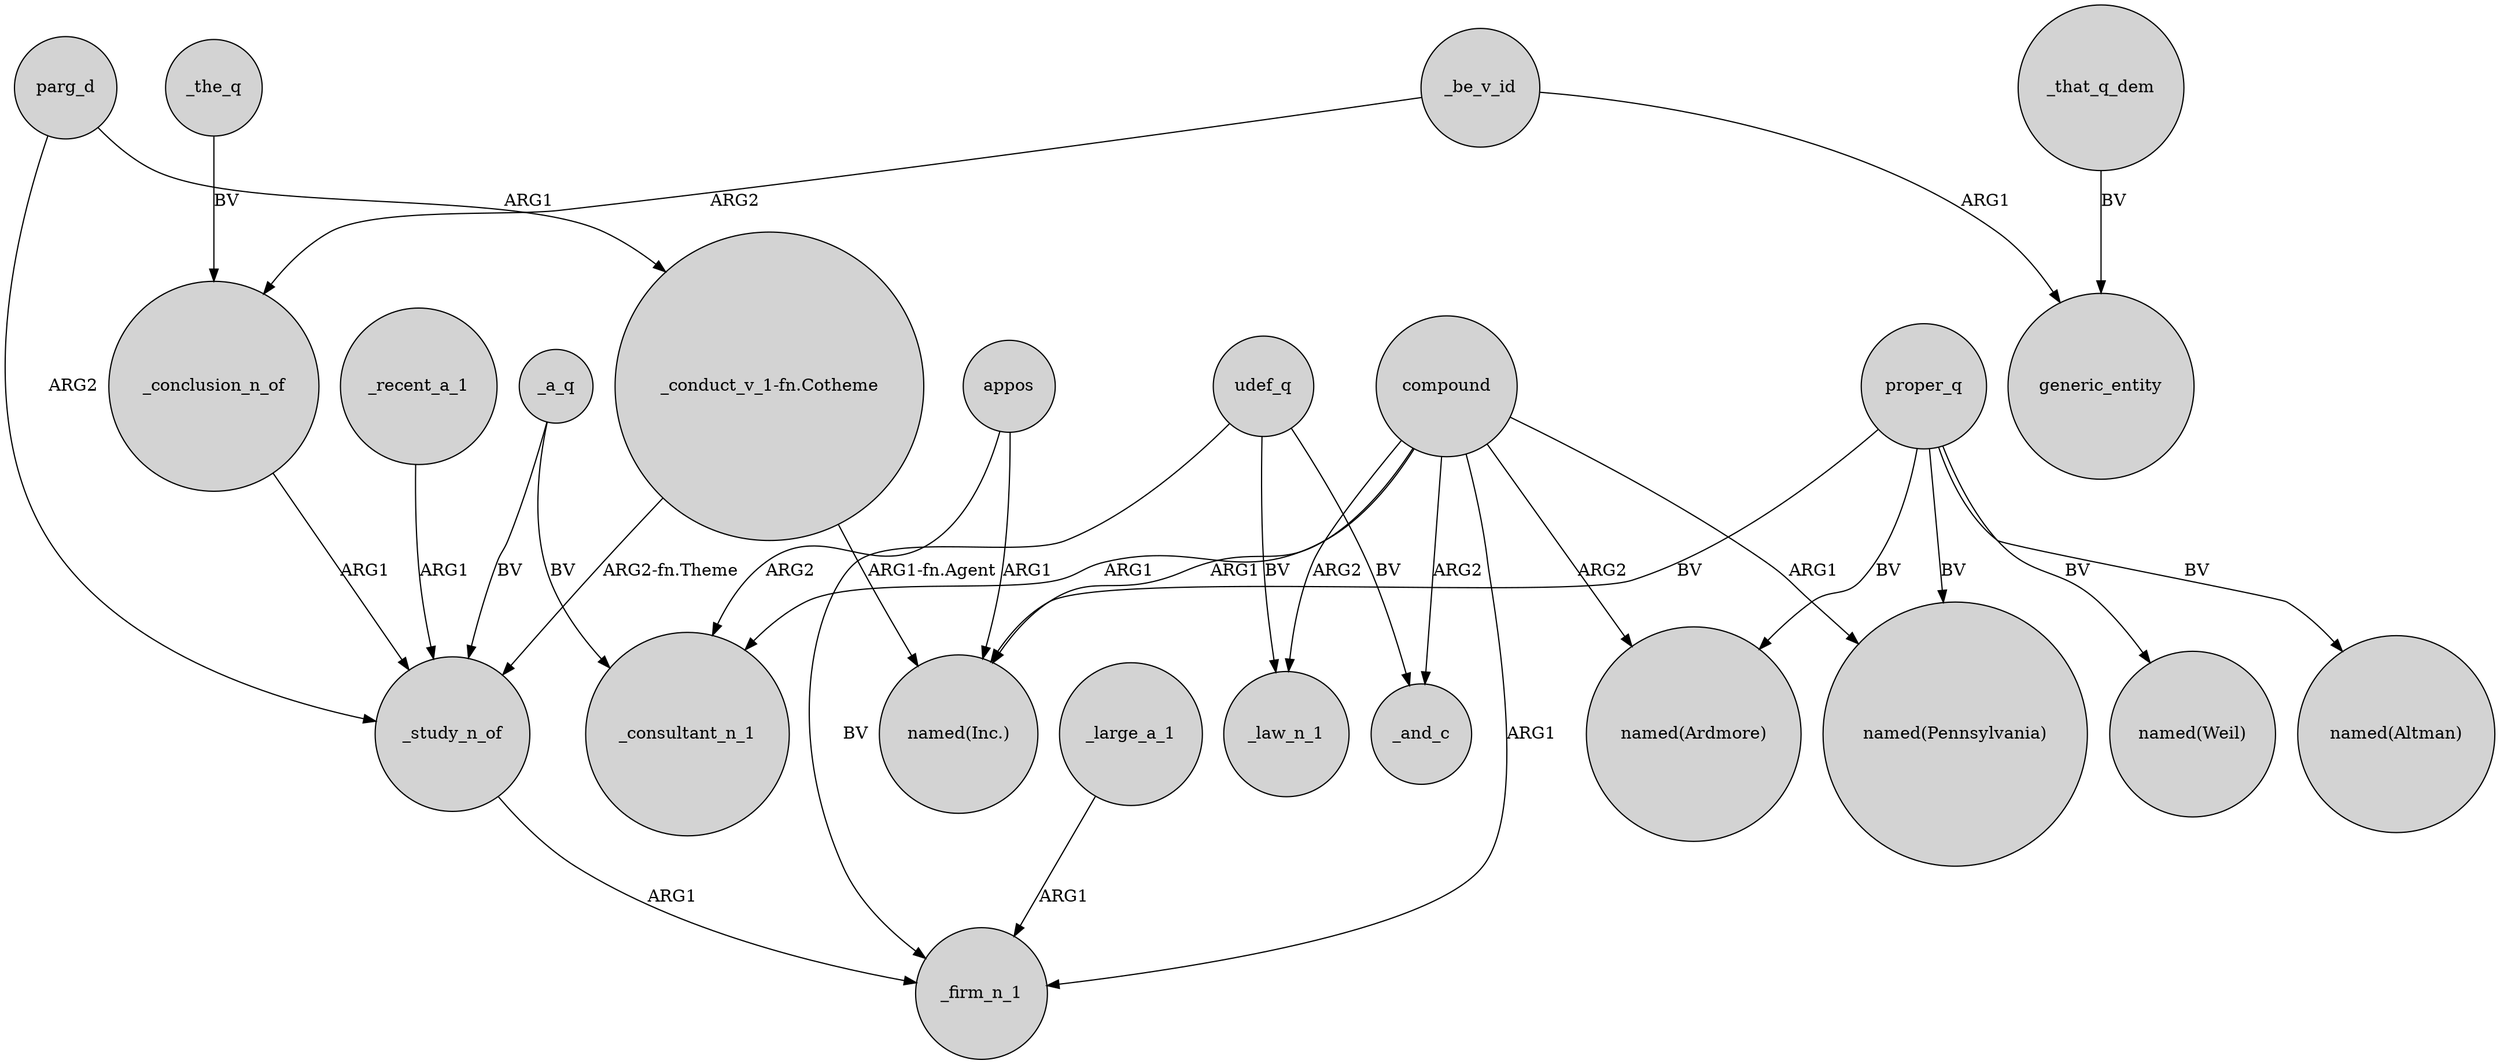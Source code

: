 digraph {
	node [shape=circle style=filled]
	proper_q -> "named(Inc.)" [label=BV]
	_recent_a_1 -> _study_n_of [label=ARG1]
	_a_q -> _study_n_of [label=BV]
	proper_q -> "named(Altman)" [label=BV]
	_that_q_dem -> generic_entity [label=BV]
	parg_d -> _study_n_of [label=ARG2]
	udef_q -> _firm_n_1 [label=BV]
	parg_d -> "_conduct_v_1-fn.Cotheme" [label=ARG1]
	_be_v_id -> generic_entity [label=ARG1]
	_be_v_id -> _conclusion_n_of [label=ARG2]
	udef_q -> _law_n_1 [label=BV]
	"_conduct_v_1-fn.Cotheme" -> "named(Inc.)" [label="ARG1-fn.Agent"]
	proper_q -> "named(Ardmore)" [label=BV]
	compound -> "named(Ardmore)" [label=ARG2]
	_the_q -> _conclusion_n_of [label=BV]
	appos -> _consultant_n_1 [label=ARG2]
	_large_a_1 -> _firm_n_1 [label=ARG1]
	compound -> _consultant_n_1 [label=ARG1]
	"_conduct_v_1-fn.Cotheme" -> _study_n_of [label="ARG2-fn.Theme"]
	compound -> _and_c [label=ARG2]
	_a_q -> _consultant_n_1 [label=BV]
	_study_n_of -> _firm_n_1 [label=ARG1]
	compound -> _firm_n_1 [label=ARG1]
	_conclusion_n_of -> _study_n_of [label=ARG1]
	proper_q -> "named(Pennsylvania)" [label=BV]
	appos -> "named(Inc.)" [label=ARG1]
	compound -> "named(Pennsylvania)" [label=ARG1]
	udef_q -> _and_c [label=BV]
	proper_q -> "named(Weil)" [label=BV]
	compound -> _law_n_1 [label=ARG2]
	compound -> "named(Inc.)" [label=ARG1]
}
